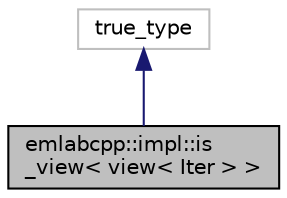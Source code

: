 digraph "emlabcpp::impl::is_view&lt; view&lt; Iter &gt; &gt;"
{
 // LATEX_PDF_SIZE
  edge [fontname="Helvetica",fontsize="10",labelfontname="Helvetica",labelfontsize="10"];
  node [fontname="Helvetica",fontsize="10",shape=record];
  Node1 [label="emlabcpp::impl::is\l_view\< view\< Iter \> \>",height=0.2,width=0.4,color="black", fillcolor="grey75", style="filled", fontcolor="black",tooltip="Support for our deduction guide to types - is_view_v."];
  Node2 -> Node1 [dir="back",color="midnightblue",fontsize="10",style="solid",fontname="Helvetica"];
  Node2 [label="true_type",height=0.2,width=0.4,color="grey75", fillcolor="white", style="filled",tooltip=" "];
}
